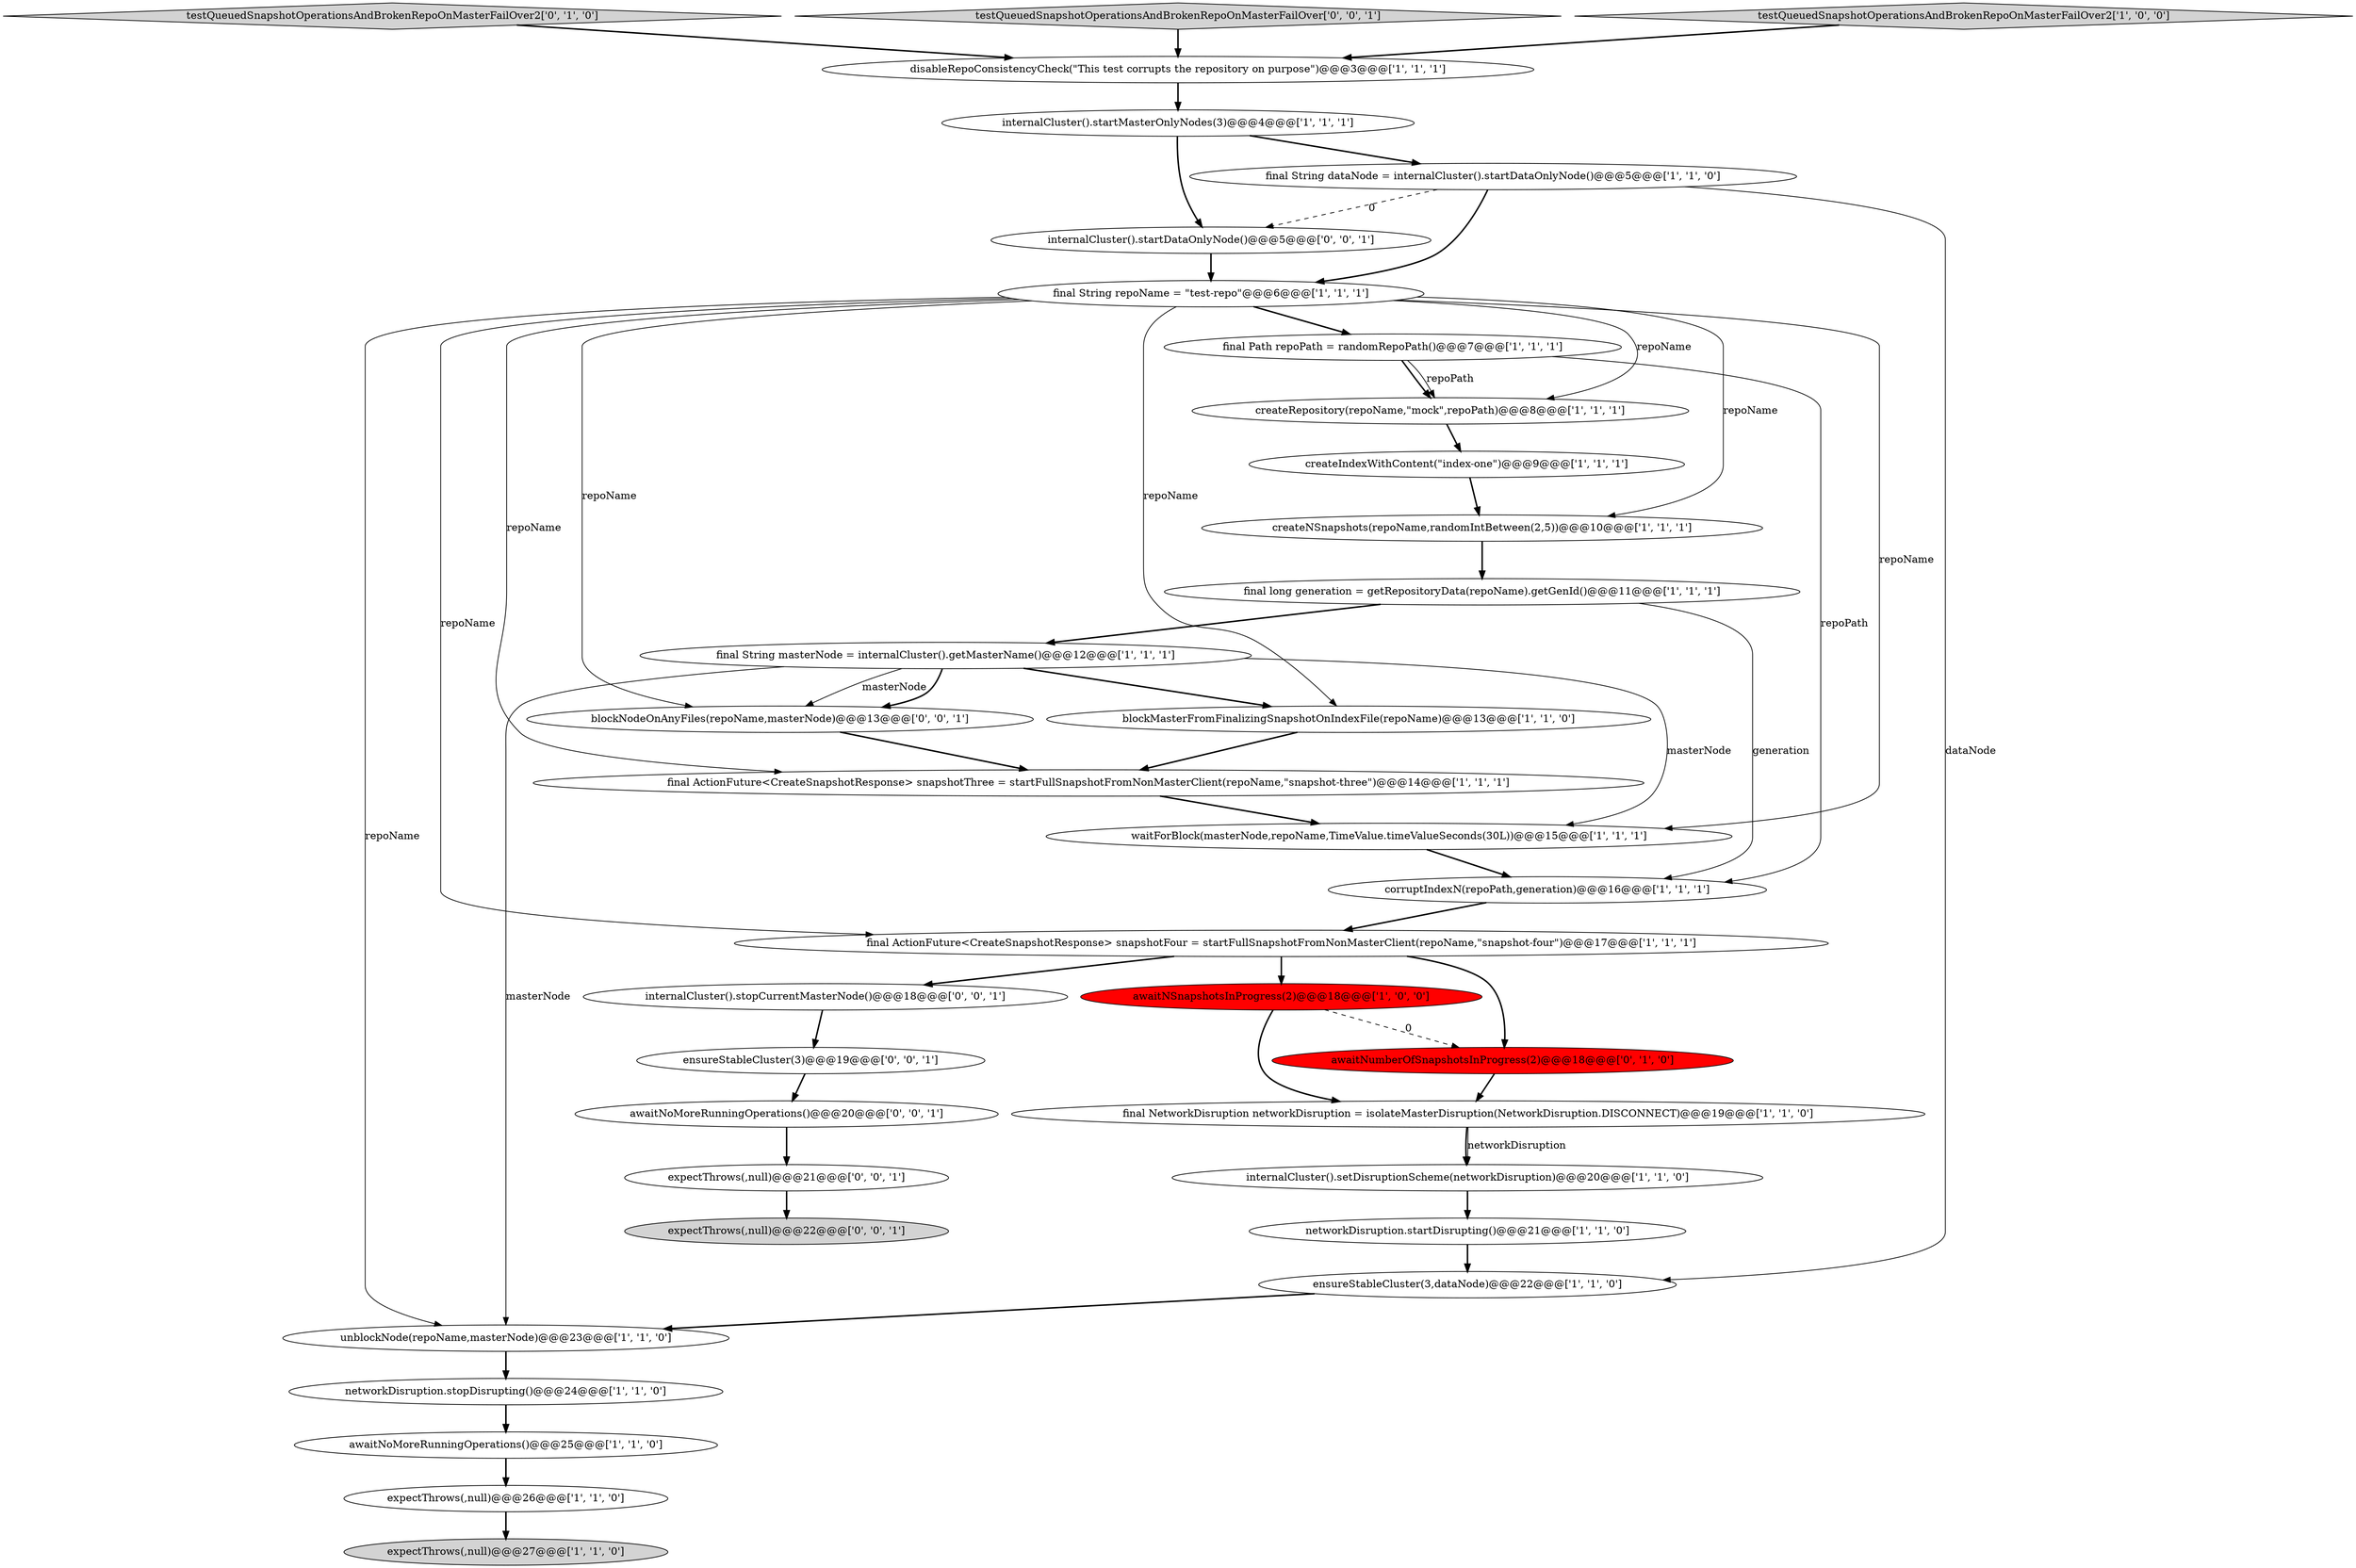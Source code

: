 digraph {
5 [style = filled, label = "expectThrows(,null)@@@27@@@['1', '1', '0']", fillcolor = lightgray, shape = ellipse image = "AAA0AAABBB1BBB"];
25 [style = filled, label = "final String repoName = \"test-repo\"@@@6@@@['1', '1', '1']", fillcolor = white, shape = ellipse image = "AAA0AAABBB1BBB"];
27 [style = filled, label = "testQueuedSnapshotOperationsAndBrokenRepoOnMasterFailOver2['0', '1', '0']", fillcolor = lightgray, shape = diamond image = "AAA0AAABBB2BBB"];
30 [style = filled, label = "blockNodeOnAnyFiles(repoName,masterNode)@@@13@@@['0', '0', '1']", fillcolor = white, shape = ellipse image = "AAA0AAABBB3BBB"];
28 [style = filled, label = "testQueuedSnapshotOperationsAndBrokenRepoOnMasterFailOver['0', '0', '1']", fillcolor = lightgray, shape = diamond image = "AAA0AAABBB3BBB"];
2 [style = filled, label = "final Path repoPath = randomRepoPath()@@@7@@@['1', '1', '1']", fillcolor = white, shape = ellipse image = "AAA0AAABBB1BBB"];
32 [style = filled, label = "internalCluster().startDataOnlyNode()@@@5@@@['0', '0', '1']", fillcolor = white, shape = ellipse image = "AAA0AAABBB3BBB"];
24 [style = filled, label = "testQueuedSnapshotOperationsAndBrokenRepoOnMasterFailOver2['1', '0', '0']", fillcolor = lightgray, shape = diamond image = "AAA0AAABBB1BBB"];
8 [style = filled, label = "networkDisruption.stopDisrupting()@@@24@@@['1', '1', '0']", fillcolor = white, shape = ellipse image = "AAA0AAABBB1BBB"];
4 [style = filled, label = "final long generation = getRepositoryData(repoName).getGenId()@@@11@@@['1', '1', '1']", fillcolor = white, shape = ellipse image = "AAA0AAABBB1BBB"];
10 [style = filled, label = "ensureStableCluster(3,dataNode)@@@22@@@['1', '1', '0']", fillcolor = white, shape = ellipse image = "AAA0AAABBB1BBB"];
33 [style = filled, label = "awaitNoMoreRunningOperations()@@@20@@@['0', '0', '1']", fillcolor = white, shape = ellipse image = "AAA0AAABBB3BBB"];
19 [style = filled, label = "disableRepoConsistencyCheck(\"This test corrupts the repository on purpose\")@@@3@@@['1', '1', '1']", fillcolor = white, shape = ellipse image = "AAA0AAABBB1BBB"];
21 [style = filled, label = "networkDisruption.startDisrupting()@@@21@@@['1', '1', '0']", fillcolor = white, shape = ellipse image = "AAA0AAABBB1BBB"];
26 [style = filled, label = "awaitNumberOfSnapshotsInProgress(2)@@@18@@@['0', '1', '0']", fillcolor = red, shape = ellipse image = "AAA1AAABBB2BBB"];
0 [style = filled, label = "awaitNoMoreRunningOperations()@@@25@@@['1', '1', '0']", fillcolor = white, shape = ellipse image = "AAA0AAABBB1BBB"];
17 [style = filled, label = "blockMasterFromFinalizingSnapshotOnIndexFile(repoName)@@@13@@@['1', '1', '0']", fillcolor = white, shape = ellipse image = "AAA0AAABBB1BBB"];
16 [style = filled, label = "createNSnapshots(repoName,randomIntBetween(2,5))@@@10@@@['1', '1', '1']", fillcolor = white, shape = ellipse image = "AAA0AAABBB1BBB"];
14 [style = filled, label = "awaitNSnapshotsInProgress(2)@@@18@@@['1', '0', '0']", fillcolor = red, shape = ellipse image = "AAA1AAABBB1BBB"];
34 [style = filled, label = "expectThrows(,null)@@@22@@@['0', '0', '1']", fillcolor = lightgray, shape = ellipse image = "AAA0AAABBB3BBB"];
3 [style = filled, label = "createRepository(repoName,\"mock\",repoPath)@@@8@@@['1', '1', '1']", fillcolor = white, shape = ellipse image = "AAA0AAABBB1BBB"];
35 [style = filled, label = "expectThrows(,null)@@@21@@@['0', '0', '1']", fillcolor = white, shape = ellipse image = "AAA0AAABBB3BBB"];
18 [style = filled, label = "final ActionFuture<CreateSnapshotResponse> snapshotThree = startFullSnapshotFromNonMasterClient(repoName,\"snapshot-three\")@@@14@@@['1', '1', '1']", fillcolor = white, shape = ellipse image = "AAA0AAABBB1BBB"];
12 [style = filled, label = "final NetworkDisruption networkDisruption = isolateMasterDisruption(NetworkDisruption.DISCONNECT)@@@19@@@['1', '1', '0']", fillcolor = white, shape = ellipse image = "AAA0AAABBB1BBB"];
1 [style = filled, label = "createIndexWithContent(\"index-one\")@@@9@@@['1', '1', '1']", fillcolor = white, shape = ellipse image = "AAA0AAABBB1BBB"];
9 [style = filled, label = "final String dataNode = internalCluster().startDataOnlyNode()@@@5@@@['1', '1', '0']", fillcolor = white, shape = ellipse image = "AAA0AAABBB1BBB"];
29 [style = filled, label = "ensureStableCluster(3)@@@19@@@['0', '0', '1']", fillcolor = white, shape = ellipse image = "AAA0AAABBB3BBB"];
13 [style = filled, label = "internalCluster().startMasterOnlyNodes(3)@@@4@@@['1', '1', '1']", fillcolor = white, shape = ellipse image = "AAA0AAABBB1BBB"];
22 [style = filled, label = "waitForBlock(masterNode,repoName,TimeValue.timeValueSeconds(30L))@@@15@@@['1', '1', '1']", fillcolor = white, shape = ellipse image = "AAA0AAABBB1BBB"];
15 [style = filled, label = "expectThrows(,null)@@@26@@@['1', '1', '0']", fillcolor = white, shape = ellipse image = "AAA0AAABBB1BBB"];
7 [style = filled, label = "internalCluster().setDisruptionScheme(networkDisruption)@@@20@@@['1', '1', '0']", fillcolor = white, shape = ellipse image = "AAA0AAABBB1BBB"];
6 [style = filled, label = "corruptIndexN(repoPath,generation)@@@16@@@['1', '1', '1']", fillcolor = white, shape = ellipse image = "AAA0AAABBB1BBB"];
31 [style = filled, label = "internalCluster().stopCurrentMasterNode()@@@18@@@['0', '0', '1']", fillcolor = white, shape = ellipse image = "AAA0AAABBB3BBB"];
20 [style = filled, label = "final ActionFuture<CreateSnapshotResponse> snapshotFour = startFullSnapshotFromNonMasterClient(repoName,\"snapshot-four\")@@@17@@@['1', '1', '1']", fillcolor = white, shape = ellipse image = "AAA0AAABBB1BBB"];
23 [style = filled, label = "unblockNode(repoName,masterNode)@@@23@@@['1', '1', '0']", fillcolor = white, shape = ellipse image = "AAA0AAABBB1BBB"];
11 [style = filled, label = "final String masterNode = internalCluster().getMasterName()@@@12@@@['1', '1', '1']", fillcolor = white, shape = ellipse image = "AAA0AAABBB1BBB"];
21->10 [style = bold, label=""];
12->7 [style = solid, label="networkDisruption"];
33->35 [style = bold, label=""];
25->22 [style = solid, label="repoName"];
13->32 [style = bold, label=""];
24->19 [style = bold, label=""];
3->1 [style = bold, label=""];
25->23 [style = solid, label="repoName"];
20->26 [style = bold, label=""];
9->10 [style = solid, label="dataNode"];
2->3 [style = bold, label=""];
11->23 [style = solid, label="masterNode"];
31->29 [style = bold, label=""];
20->14 [style = bold, label=""];
20->31 [style = bold, label=""];
11->22 [style = solid, label="masterNode"];
23->8 [style = bold, label=""];
11->30 [style = solid, label="masterNode"];
30->18 [style = bold, label=""];
25->2 [style = bold, label=""];
12->7 [style = bold, label=""];
0->15 [style = bold, label=""];
15->5 [style = bold, label=""];
25->17 [style = solid, label="repoName"];
14->26 [style = dashed, label="0"];
9->32 [style = dashed, label="0"];
8->0 [style = bold, label=""];
6->20 [style = bold, label=""];
4->6 [style = solid, label="generation"];
26->12 [style = bold, label=""];
29->33 [style = bold, label=""];
18->22 [style = bold, label=""];
25->16 [style = solid, label="repoName"];
19->13 [style = bold, label=""];
1->16 [style = bold, label=""];
10->23 [style = bold, label=""];
9->25 [style = bold, label=""];
14->12 [style = bold, label=""];
32->25 [style = bold, label=""];
28->19 [style = bold, label=""];
7->21 [style = bold, label=""];
11->17 [style = bold, label=""];
2->6 [style = solid, label="repoPath"];
27->19 [style = bold, label=""];
13->9 [style = bold, label=""];
25->3 [style = solid, label="repoName"];
25->18 [style = solid, label="repoName"];
2->3 [style = solid, label="repoPath"];
16->4 [style = bold, label=""];
35->34 [style = bold, label=""];
4->11 [style = bold, label=""];
25->20 [style = solid, label="repoName"];
25->30 [style = solid, label="repoName"];
11->30 [style = bold, label=""];
17->18 [style = bold, label=""];
22->6 [style = bold, label=""];
}
